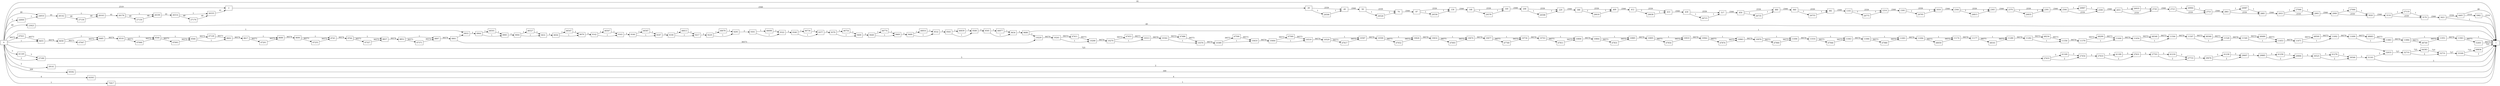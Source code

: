 digraph {
	graph [rankdir=LR]
	node [shape=rectangle]
	2 -> 28 [label=2560]
	28 -> 49 [label=2559]
	28 -> 26506 [label=1]
	49 -> 58 [label=2560]
	58 -> 79 [label=2559]
	58 -> 26526 [label=1]
	79 -> 97 [label=2560]
	97 -> 130 [label=2559]
	97 -> 26558 [label=1]
	130 -> 148 [label=2560]
	148 -> 169 [label=2559]
	148 -> 26578 [label=1]
	169 -> 208 [label=2560]
	208 -> 229 [label=2559]
	208 -> 26598 [label=1]
	229 -> 388 [label=2560]
	388 -> 409 [label=2559]
	388 -> 26618 [label=1]
	409 -> 412 [label=2560]
	412 -> 433 [label=2559]
	412 -> 26638 [label=1]
	433 -> 439 [label=2560]
	439 -> 517 [label=2559]
	439 -> 26715 [label=1]
	517 -> 859 [label=2560]
	859 -> 880 [label=2559]
	859 -> 26735 [label=1]
	880 -> 960 [label=2560]
	960 -> 981 [label=2559]
	960 -> 26755 [label=1]
	981 -> 1193 [label=2560]
	1193 -> 1214 [label=2559]
	1193 -> 26775 [label=1]
	1214 -> 1595 [label=2560]
	1595 -> 1616 [label=2559]
	1595 -> 26795 [label=1]
	1616 -> 2344 [label=2560]
	2344 -> 2365 [label=2559]
	2344 -> 26815 [label=1]
	2365 -> 2370 [label=2560]
	2370 -> 2391 [label=2559]
	2370 -> 26835 [label=1]
	2391 -> 2566 [label=2560]
	2566 -> 2599 [label=2559]
	2566 -> 26867 [label=1]
	2599 -> 2651 [label=2560]
	2651 -> 2720 [label=2559]
	2651 -> 26935 [label=1]
	2720 -> 2723 [label=2560]
	2723 -> 2753 [label=2559]
	2723 -> 26964 [label=1]
	2753 -> 2861 [label=2560]
	2861 -> 2885 [label=2559]
	2861 -> 26987 [label=1]
	2885 -> 2933 [label=2560]
	2933 -> 2993 [label=2559]
	2933 -> 27046 [label=1]
	2993 -> 2999 [label=2560]
	2999 -> 3020 [label=2559]
	2999 -> 27066 [label=1]
	3020 -> 3116 [label=2560]
	3116 -> 3170 [label=2559]
	3116 -> 27119 [label=1]
	3170 -> 3421 [label=2560]
	3421 -> 1 [label=1]
	3421 -> 4405 [label=2559]
	4405 -> 1 [label=40]
	4405 -> 5982 [label=2519]
	5982 -> 1 [label=2519]
	8455 -> 8458 [label=36574]
	8458 -> 8485 [label=1]
	8458 -> 47047 [label=36573]
	8485 -> 8518 [label=36574]
	8518 -> 8540 [label=1]
	8518 -> 47068 [label=36573]
	8540 -> 8566 [label=1]
	8540 -> 47093 [label=36573]
	8566 -> 8602 [label=1]
	8566 -> 47128 [label=36573]
	8602 -> 8617 [label=36574]
	8617 -> 8688 [label=1]
	8617 -> 47201 [label=36573]
	8688 -> 8690 [label=36574]
	8690 -> 8745 [label=1]
	8690 -> 47255 [label=36573]
	8745 -> 8764 [label=36574]
	8764 -> 8837 [label=1]
	8764 -> 47327 [label=36573]
	8837 -> 8852 [label=36574]
	8852 -> 8897 [label=1]
	8852 -> 47371 [label=36573]
	8897 -> 8901 [label=36574]
	8901 -> 8933 [label=1]
	8901 -> 10229 [label=36573]
	8933 -> 8964 [label=2]
	8964 -> 8985 [label=1]
	8964 -> 46501 [label=1]
	8985 -> 9004 [label=2]
	9004 -> 9031 [label=1]
	9004 -> 46527 [label=1]
	9031 -> 9058 [label=2]
	9058 -> 9079 [label=1]
	9058 -> 46547 [label=1]
	9079 -> 9142 [label=2]
	9142 -> 9163 [label=1]
	9142 -> 46567 [label=1]
	9163 -> 9166 [label=2]
	9166 -> 9187 [label=1]
	9166 -> 46587 [label=1]
	9187 -> 9190 [label=2]
	9190 -> 9217 [label=1]
	9190 -> 46613 [label=1]
	9217 -> 9229 [label=2]
	9229 -> 9295 [label=1]
	9229 -> 46678 [label=1]
	9295 -> 9301 [label=2]
	9301 -> 9322 [label=1]
	9301 -> 46698 [label=1]
	9322 -> 9340 [label=2]
	9340 -> 9377 [label=1]
	9340 -> 46734 [label=1]
	9377 -> 9379 [label=2]
	9379 -> 9400 [label=1]
	9379 -> 46754 [label=1]
	9400 -> 9448 [label=2]
	9448 -> 9469 [label=1]
	9448 -> 46774 [label=1]
	9469 -> 9489 [label=2]
	9489 -> 9532 [label=1]
	9489 -> 46816 [label=1]
	9532 -> 9565 [label=2]
	9565 -> 9589 [label=1]
	9565 -> 46839 [label=1]
	9589 -> 9595 [label=2]
	9595 -> 9634 [label=1]
	9595 -> 46877 [label=1]
	9634 -> 9688 [label=2]
	9688 -> 10229 [label=1]
	9688 -> 1 [label=1]
	10229 -> 10241 [label=36574]
	10241 -> 10268 [label=1]
	10241 -> 47411 [label=36573]
	10268 -> 10270 [label=36574]
	10270 -> 10313 [label=1]
	10270 -> 47453 [label=36573]
	10313 -> 10342 [label=36574]
	10342 -> 10376 [label=1]
	10342 -> 47486 [label=36573]
	10376 -> 10389 [label=36574]
	10389 -> 10410 [label=1]
	10389 -> 47506 [label=36573]
	10410 -> 10464 [label=36574]
	10464 -> 10519 [label=1]
	10464 -> 47560 [label=36573]
	10519 -> 10529 [label=36574]
	10529 -> 10587 [label=1]
	10529 -> 47617 [label=36573]
	10587 -> 10590 [label=36574]
	10590 -> 10626 [label=1]
	10590 -> 47652 [label=36573]
	10626 -> 10632 [label=36574]
	10632 -> 10674 [label=1]
	10632 -> 47693 [label=36573]
	10674 -> 10677 [label=36574]
	10677 -> 10734 [label=1]
	10677 -> 47749 [label=36573]
	10734 -> 10743 [label=36574]
	10743 -> 10806 [label=1]
	10743 -> 47811 [label=36573]
	10806 -> 10864 [label=36574]
	10864 -> 10885 [label=1]
	10864 -> 47831 [label=36573]
	10885 -> 10895 [label=36574]
	10895 -> 10919 [label=1]
	10895 -> 47854 [label=36573]
	10919 -> 10942 [label=36574]
	10942 -> 10963 [label=1]
	10942 -> 47874 [label=36573]
	10963 -> 10979 [label=36574]
	10979 -> 11006 [label=1]
	10979 -> 47900 [label=36573]
	11006 -> 11016 [label=36574]
	11016 -> 11063 [label=1]
	11016 -> 47946 [label=36573]
	11063 -> 11066 [label=36574]
	11066 -> 11093 [label=1]
	11066 -> 47980 [label=36573]
	11093 -> 11094 [label=36574]
	11094 -> 11174 [label=1]
	11094 -> 48059 [label=36573]
	11174 -> 11177 [label=36574]
	11177 -> 11280 [label=1]
	11177 -> 48161 [label=36573]
	11280 -> 11282 [label=36574]
	11282 -> 11356 [label=1]
	11282 -> 48234 [label=36573]
	11356 -> 11378 [label=36574]
	11378 -> 11444 [label=1]
	11378 -> 48299 [label=36573]
	11444 -> 11454 [label=36574]
	11454 -> 11504 [label=1]
	11454 -> 48348 [label=36573]
	11504 -> 11507 [label=36574]
	11507 -> 11528 [label=1]
	11507 -> 48368 [label=36573]
	11528 -> 11540 [label=36574]
	11540 -> 11653 [label=1]
	11540 -> 48480 [label=36573]
	11653 -> 11671 [label=36574]
	11671 -> 11692 [label=1]
	11671 -> 48500 [label=36573]
	11692 -> 11699 [label=36574]
	11699 -> 11883 [label=1]
	11699 -> 48683 [label=36573]
	11883 -> 11884 [label=36574]
	11884 -> 11951 [label=1]
	11884 -> 48749 [label=36573]
	11951 -> 11963 [label=36574]
	11963 -> 1 [label=1]
	11963 -> 52401 [label=36573]
	23925 -> 1 [label=49]
	24909 -> 24910 [label=1]
	24910 -> 26142 [label=41]
	26142 -> 26163 [label=1]
	26142 -> 27139 [label=40]
	26163 -> 26178 [label=41]
	26178 -> 26199 [label=1]
	26178 -> 27159 [label=40]
	26199 -> 26314 [label=41]
	26314 -> 26335 [label=1]
	26314 -> 27179 [label=40]
	26335 -> 2 [label=41]
	26506 -> 49 [label=1]
	26526 -> 79 [label=1]
	26558 -> 130 [label=1]
	26578 -> 169 [label=1]
	26598 -> 229 [label=1]
	26618 -> 409 [label=1]
	26638 -> 433 [label=1]
	26715 -> 517 [label=1]
	26735 -> 880 [label=1]
	26755 -> 981 [label=1]
	26775 -> 1214 [label=1]
	26795 -> 1616 [label=1]
	26815 -> 2365 [label=1]
	26835 -> 2391 [label=1]
	26867 -> 2599 [label=1]
	26935 -> 2720 [label=1]
	26964 -> 2753 [label=1]
	26987 -> 2885 [label=1]
	27046 -> 2993 [label=1]
	27066 -> 3020 [label=1]
	27119 -> 3170 [label=1]
	27139 -> 26163 [label=40]
	27159 -> 26199 [label=40]
	27179 -> 26335 [label=40]
	27189 -> 27433 [label=5]
	27433 -> 27454 [label=2]
	27433 -> 41169 [label=3]
	27454 -> 27610 [label=5]
	27610 -> 27631 [label=2]
	27610 -> 41189 [label=3]
	27631 -> 27703 [label=5]
	27703 -> 27733 [label=2]
	27703 -> 41218 [label=3]
	27733 -> 29676 [label=5]
	29676 -> 29697 [label=2]
	29676 -> 41238 [label=3]
	29697 -> 29885 [label=5]
	29885 -> 29906 [label=2]
	29885 -> 41258 [label=3]
	29906 -> 30525 [label=5]
	30525 -> 30546 [label=2]
	30525 -> 41278 [label=3]
	30546 -> 31161 [label=5]
	31161 -> 1 [label=3]
	31161 -> 32633 [label=2]
	32633 -> 32710 [label=727]
	32710 -> 32731 [label=2]
	32710 -> 64383 [label=725]
	32731 -> 33160 [label=727]
	33160 -> 1 [label=2]
	33160 -> 69836 [label=725]
	39141 -> 1 [label=2]
	41149 -> 27189 [label=3]
	41169 -> 27454 [label=3]
	41189 -> 27631 [label=3]
	41218 -> 27733 [label=3]
	41238 -> 29697 [label=3]
	41258 -> 29906 [label=3]
	41278 -> 30546 [label=3]
	46501 -> 8985 [label=1]
	46527 -> 9031 [label=1]
	46547 -> 9079 [label=1]
	46567 -> 9163 [label=1]
	46587 -> 9187 [label=1]
	46613 -> 9217 [label=1]
	46678 -> 9295 [label=1]
	46698 -> 9322 [label=1]
	46734 -> 9377 [label=1]
	46754 -> 9400 [label=1]
	46774 -> 9469 [label=1]
	46816 -> 9532 [label=1]
	46839 -> 9589 [label=1]
	46877 -> 9634 [label=1]
	47021 -> 8455 [label=36573]
	47047 -> 8485 [label=36573]
	47068 -> 8540 [label=36573]
	47093 -> 8566 [label=36573]
	47128 -> 8602 [label=36573]
	47201 -> 8688 [label=36573]
	47255 -> 8745 [label=36573]
	47327 -> 8837 [label=36573]
	47371 -> 8897 [label=36573]
	47411 -> 10268 [label=36573]
	47453 -> 10313 [label=36573]
	47486 -> 10376 [label=36573]
	47506 -> 10410 [label=36573]
	47560 -> 10519 [label=36573]
	47617 -> 10587 [label=36573]
	47652 -> 10626 [label=36573]
	47693 -> 10674 [label=36573]
	47749 -> 10734 [label=36573]
	47811 -> 10806 [label=36573]
	47831 -> 10885 [label=36573]
	47854 -> 10919 [label=36573]
	47874 -> 10963 [label=36573]
	47900 -> 11006 [label=36573]
	47946 -> 11063 [label=36573]
	47980 -> 11093 [label=36573]
	48059 -> 11174 [label=36573]
	48161 -> 11280 [label=36573]
	48234 -> 11356 [label=36573]
	48299 -> 11444 [label=36573]
	48348 -> 11504 [label=36573]
	48368 -> 11528 [label=36573]
	48480 -> 11653 [label=36573]
	48500 -> 11692 [label=36573]
	48683 -> 11883 [label=36573]
	48749 -> 11951 [label=36573]
	52401 -> 1 [label=36573]
	58382 -> 1 [label=309]
	64363 -> 1 [label=4]
	64383 -> 32731 [label=725]
	69836 -> 1 [label=725]
	75817 -> 1 [label=1]
	0 -> 2 [label=2519]
	0 -> 24910 [label=40]
	0 -> 32633 [label=725]
	0 -> 8455 [label=1]
	0 -> 1 [label=81]
	0 -> 23925 [label=49]
	0 -> 24909 [label=1]
	0 -> 27189 [label=2]
	0 -> 39141 [label=2]
	0 -> 41149 [label=3]
	0 -> 8933 [label=1]
	0 -> 47021 [label=36573]
	0 -> 58382 [label=309]
	0 -> 64363 [label=4]
	0 -> 75817 [label=1]
}
